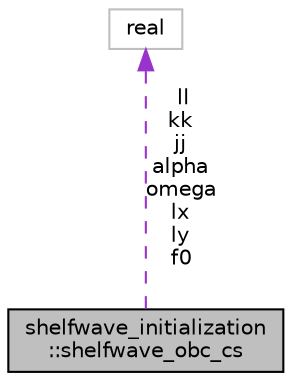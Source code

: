digraph "shelfwave_initialization::shelfwave_obc_cs"
{
 // INTERACTIVE_SVG=YES
 // LATEX_PDF_SIZE
  edge [fontname="Helvetica",fontsize="10",labelfontname="Helvetica",labelfontsize="10"];
  node [fontname="Helvetica",fontsize="10",shape=record];
  Node1 [label="shelfwave_initialization\l::shelfwave_obc_cs",height=0.2,width=0.4,color="black", fillcolor="grey75", style="filled", fontcolor="black",tooltip="Control structure for shelfwave open boundaries."];
  Node2 -> Node1 [dir="back",color="darkorchid3",fontsize="10",style="dashed",label=" ll\nkk\njj\nalpha\nomega\nlx\nly\nf0" ,fontname="Helvetica"];
  Node2 [label="real",height=0.2,width=0.4,color="grey75", fillcolor="white", style="filled",tooltip=" "];
}
